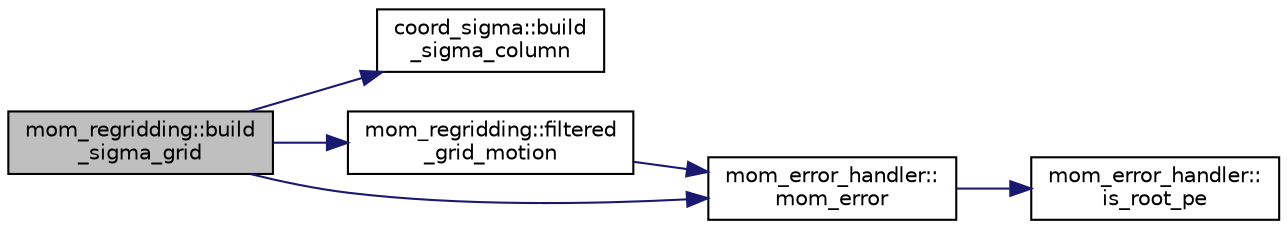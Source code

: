 digraph "mom_regridding::build_sigma_grid"
{
 // INTERACTIVE_SVG=YES
 // LATEX_PDF_SIZE
  edge [fontname="Helvetica",fontsize="10",labelfontname="Helvetica",labelfontsize="10"];
  node [fontname="Helvetica",fontsize="10",shape=record];
  rankdir="LR";
  Node1 [label="mom_regridding::build\l_sigma_grid",height=0.2,width=0.4,color="black", fillcolor="grey75", style="filled", fontcolor="black",tooltip="This routine builds a grid based on terrain-following coordinates."];
  Node1 -> Node2 [color="midnightblue",fontsize="10",style="solid",fontname="Helvetica"];
  Node2 [label="coord_sigma::build\l_sigma_column",height=0.2,width=0.4,color="black", fillcolor="white", style="filled",URL="$namespacecoord__sigma.html#af3954fd955a967aa2ff11c2fc115dc19",tooltip="Build a sigma coordinate column."];
  Node1 -> Node3 [color="midnightblue",fontsize="10",style="solid",fontname="Helvetica"];
  Node3 [label="mom_regridding::filtered\l_grid_motion",height=0.2,width=0.4,color="black", fillcolor="white", style="filled",URL="$namespacemom__regridding.html#a9dddf53999f90d1a4edc79179c5b5da4",tooltip="Returns the change in interface position motion after filtering and assuming the top and bottom inter..."];
  Node3 -> Node4 [color="midnightblue",fontsize="10",style="solid",fontname="Helvetica"];
  Node4 [label="mom_error_handler::\lmom_error",height=0.2,width=0.4,color="black", fillcolor="white", style="filled",URL="$namespacemom__error__handler.html#a460cfb79a06c29fc249952c2a3710d67",tooltip="This provides a convenient interface for writing an mpp_error message with run-time filter based on a..."];
  Node4 -> Node5 [color="midnightblue",fontsize="10",style="solid",fontname="Helvetica"];
  Node5 [label="mom_error_handler::\lis_root_pe",height=0.2,width=0.4,color="black", fillcolor="white", style="filled",URL="$namespacemom__error__handler.html#ad5f00a53059c72fe2332d1436c80ca71",tooltip="This returns .true. if the current PE is the root PE."];
  Node1 -> Node4 [color="midnightblue",fontsize="10",style="solid",fontname="Helvetica"];
}

